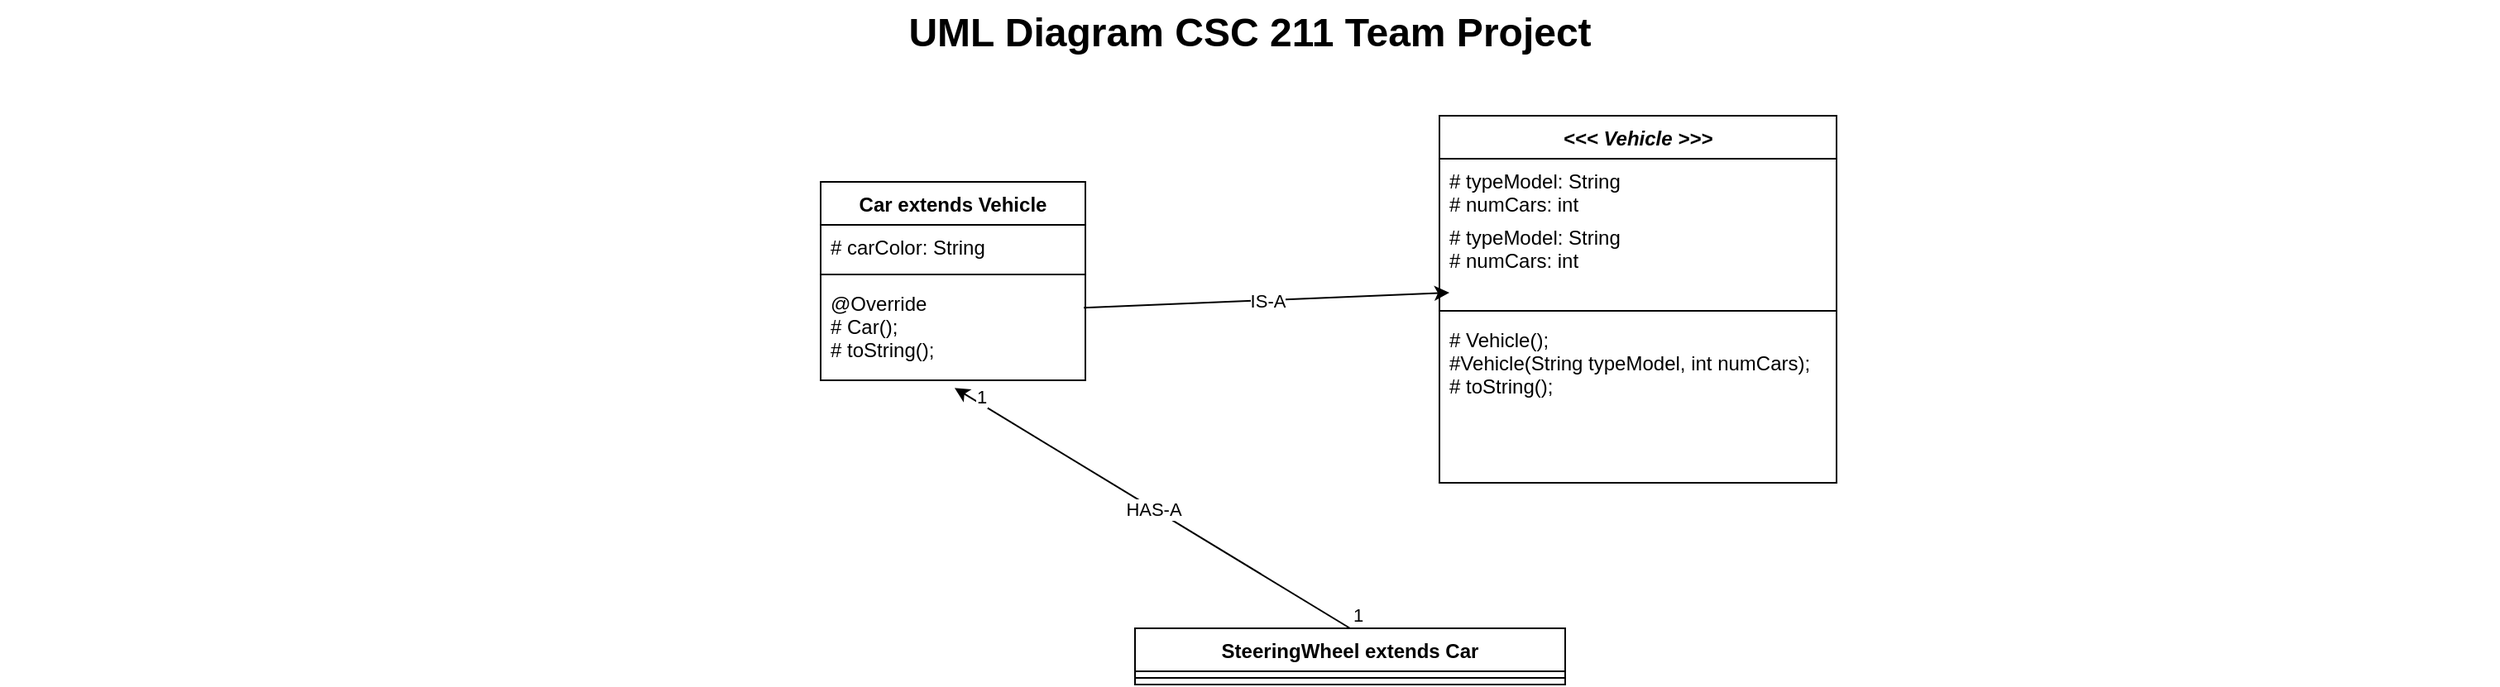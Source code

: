 <mxfile version="20.6.2" type="github">
  <diagram name="Page-1" id="929967ad-93f9-6ef4-fab6-5d389245f69c">
    <mxGraphModel dx="1186" dy="589" grid="1" gridSize="10" guides="1" tooltips="1" connect="1" arrows="1" fold="1" page="1" pageScale="1.5" pageWidth="1169" pageHeight="826" background="none" math="0" shadow="0">
      <root>
        <mxCell id="0" style=";html=1;" />
        <mxCell id="1" style=";html=1;" parent="0" />
        <mxCell id="1672d66443f91eb5-23" value="UML Diagram CSC 211 Team Project&lt;br&gt;" style="text;strokeColor=none;fillColor=none;html=1;fontSize=24;fontStyle=1;verticalAlign=middle;align=center;" parent="1" vertex="1">
          <mxGeometry x="120" y="40" width="1510" height="40" as="geometry" />
        </mxCell>
        <mxCell id="qD7Mk3K-ORAUJLcZ2jdv-5" value="&lt;&lt;&lt; Vehicle &gt;&gt;&gt;" style="swimlane;fontStyle=3;align=center;verticalAlign=top;childLayout=stackLayout;horizontal=1;startSize=26;horizontalStack=0;resizeParent=1;resizeParentMax=0;resizeLast=0;collapsible=1;marginBottom=0;" parent="1" vertex="1">
          <mxGeometry x="990" y="110" width="240" height="222" as="geometry" />
        </mxCell>
        <mxCell id="qD7Mk3K-ORAUJLcZ2jdv-6" value="# typeModel: String&#xa;# numCars: int" style="text;strokeColor=none;fillColor=none;align=left;verticalAlign=top;spacingLeft=4;spacingRight=4;overflow=hidden;rotatable=0;points=[[0,0.5],[1,0.5]];portConstraint=eastwest;" parent="qD7Mk3K-ORAUJLcZ2jdv-5" vertex="1">
          <mxGeometry y="26" width="240" height="34" as="geometry" />
        </mxCell>
        <mxCell id="qD7Mk3K-ORAUJLcZ2jdv-40" value="# typeModel: String&#xa;# numCars: int" style="text;strokeColor=none;fillColor=none;align=left;verticalAlign=top;spacingLeft=4;spacingRight=4;overflow=hidden;rotatable=0;points=[[0,0.5],[1,0.5]];portConstraint=eastwest;" parent="qD7Mk3K-ORAUJLcZ2jdv-5" vertex="1">
          <mxGeometry y="60" width="240" height="54" as="geometry" />
        </mxCell>
        <mxCell id="qD7Mk3K-ORAUJLcZ2jdv-7" value="" style="line;strokeWidth=1;fillColor=none;align=left;verticalAlign=middle;spacingTop=-1;spacingLeft=3;spacingRight=3;rotatable=0;labelPosition=right;points=[];portConstraint=eastwest;strokeColor=inherit;" parent="qD7Mk3K-ORAUJLcZ2jdv-5" vertex="1">
          <mxGeometry y="114" width="240" height="8" as="geometry" />
        </mxCell>
        <mxCell id="qD7Mk3K-ORAUJLcZ2jdv-8" value="# Vehicle();&#xa;#Vehicle(String typeModel, int numCars);&#xa;# toString();" style="text;strokeColor=none;fillColor=none;align=left;verticalAlign=top;spacingLeft=4;spacingRight=4;overflow=hidden;rotatable=0;points=[[0,0.5],[1,0.5]];portConstraint=eastwest;" parent="qD7Mk3K-ORAUJLcZ2jdv-5" vertex="1">
          <mxGeometry y="122" width="240" height="100" as="geometry" />
        </mxCell>
        <mxCell id="qD7Mk3K-ORAUJLcZ2jdv-9" value="SteeringWheel extends Car" style="swimlane;fontStyle=1;align=center;verticalAlign=top;childLayout=stackLayout;horizontal=1;startSize=26;horizontalStack=0;resizeParent=1;resizeParentMax=0;resizeLast=0;collapsible=1;marginBottom=0;" parent="1" vertex="1">
          <mxGeometry x="806" y="420" width="260" height="34" as="geometry" />
        </mxCell>
        <mxCell id="qD7Mk3K-ORAUJLcZ2jdv-11" value="" style="line;strokeWidth=1;fillColor=none;align=left;verticalAlign=middle;spacingTop=-1;spacingLeft=3;spacingRight=3;rotatable=0;labelPosition=right;points=[];portConstraint=eastwest;strokeColor=inherit;" parent="qD7Mk3K-ORAUJLcZ2jdv-9" vertex="1">
          <mxGeometry y="26" width="260" height="8" as="geometry" />
        </mxCell>
        <mxCell id="qD7Mk3K-ORAUJLcZ2jdv-21" value="" style="endArrow=classic;html=1;rounded=0;exitX=0.5;exitY=0;exitDx=0;exitDy=0;entryX=0.506;entryY=1.077;entryDx=0;entryDy=0;entryPerimeter=0;" parent="1" source="qD7Mk3K-ORAUJLcZ2jdv-9" target="qD7Mk3K-ORAUJLcZ2jdv-38" edge="1">
          <mxGeometry relative="1" as="geometry">
            <mxPoint x="986" y="270" as="sourcePoint" />
            <mxPoint x="701" y="214" as="targetPoint" />
          </mxGeometry>
        </mxCell>
        <mxCell id="qD7Mk3K-ORAUJLcZ2jdv-22" value="HAS-A" style="edgeLabel;resizable=0;html=1;align=center;verticalAlign=middle;" parent="qD7Mk3K-ORAUJLcZ2jdv-21" connectable="0" vertex="1">
          <mxGeometry relative="1" as="geometry" />
        </mxCell>
        <mxCell id="qD7Mk3K-ORAUJLcZ2jdv-23" value="1" style="edgeLabel;resizable=0;html=1;align=left;verticalAlign=bottom;" parent="qD7Mk3K-ORAUJLcZ2jdv-21" connectable="0" vertex="1">
          <mxGeometry x="-1" relative="1" as="geometry" />
        </mxCell>
        <mxCell id="qD7Mk3K-ORAUJLcZ2jdv-25" value="1" style="edgeLabel;html=1;align=center;verticalAlign=middle;resizable=0;points=[];" parent="qD7Mk3K-ORAUJLcZ2jdv-21" vertex="1" connectable="0">
          <mxGeometry x="0.886" y="-4" relative="1" as="geometry">
            <mxPoint as="offset" />
          </mxGeometry>
        </mxCell>
        <mxCell id="qD7Mk3K-ORAUJLcZ2jdv-26" value="" style="endArrow=classic;html=1;rounded=0;exitX=0.994;exitY=0.269;exitDx=0;exitDy=0;exitPerimeter=0;" parent="1" source="qD7Mk3K-ORAUJLcZ2jdv-38" edge="1">
          <mxGeometry relative="1" as="geometry">
            <mxPoint x="816" y="200" as="sourcePoint" />
            <mxPoint x="996" y="217" as="targetPoint" />
          </mxGeometry>
        </mxCell>
        <mxCell id="qD7Mk3K-ORAUJLcZ2jdv-27" value="IS-A" style="edgeLabel;resizable=0;html=1;align=center;verticalAlign=middle;" parent="qD7Mk3K-ORAUJLcZ2jdv-26" connectable="0" vertex="1">
          <mxGeometry relative="1" as="geometry" />
        </mxCell>
        <mxCell id="qD7Mk3K-ORAUJLcZ2jdv-35" value="Car extends Vehicle" style="swimlane;fontStyle=1;align=center;verticalAlign=top;childLayout=stackLayout;horizontal=1;startSize=26;horizontalStack=0;resizeParent=1;resizeParentMax=0;resizeLast=0;collapsible=1;marginBottom=0;" parent="1" vertex="1">
          <mxGeometry x="616" y="150" width="160" height="120" as="geometry" />
        </mxCell>
        <mxCell id="qD7Mk3K-ORAUJLcZ2jdv-36" value="# carColor: String" style="text;strokeColor=none;fillColor=none;align=left;verticalAlign=top;spacingLeft=4;spacingRight=4;overflow=hidden;rotatable=0;points=[[0,0.5],[1,0.5]];portConstraint=eastwest;" parent="qD7Mk3K-ORAUJLcZ2jdv-35" vertex="1">
          <mxGeometry y="26" width="160" height="26" as="geometry" />
        </mxCell>
        <mxCell id="qD7Mk3K-ORAUJLcZ2jdv-37" value="" style="line;strokeWidth=1;fillColor=none;align=left;verticalAlign=middle;spacingTop=-1;spacingLeft=3;spacingRight=3;rotatable=0;labelPosition=right;points=[];portConstraint=eastwest;strokeColor=inherit;" parent="qD7Mk3K-ORAUJLcZ2jdv-35" vertex="1">
          <mxGeometry y="52" width="160" height="8" as="geometry" />
        </mxCell>
        <mxCell id="qD7Mk3K-ORAUJLcZ2jdv-38" value="@Override&#xa;# Car();&#xa;# toString();" style="text;strokeColor=none;fillColor=none;align=left;verticalAlign=top;spacingLeft=4;spacingRight=4;overflow=hidden;rotatable=0;points=[[0,0.5],[1,0.5]];portConstraint=eastwest;" parent="qD7Mk3K-ORAUJLcZ2jdv-35" vertex="1">
          <mxGeometry y="60" width="160" height="60" as="geometry" />
        </mxCell>
      </root>
    </mxGraphModel>
  </diagram>
</mxfile>
